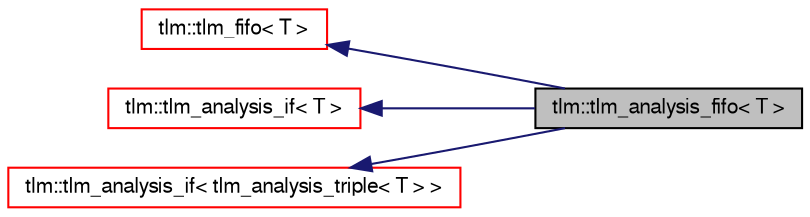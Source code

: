 digraph G
{
  edge [fontname="FreeSans",fontsize="10",labelfontname="FreeSans",labelfontsize="10"];
  node [fontname="FreeSans",fontsize="10",shape=record];
  rankdir=LR;
  Node1 [label="tlm::tlm_analysis_fifo\< T \>",height=0.2,width=0.4,color="black", fillcolor="grey75", style="filled" fontcolor="black"];
  Node2 -> Node1 [dir=back,color="midnightblue",fontsize="10",style="solid",fontname="FreeSans"];
  Node2 [label="tlm::tlm_fifo\< T \>",height=0.2,width=0.4,color="red", fillcolor="white", style="filled",URL="$a00081.html"];
  Node3 -> Node1 [dir=back,color="midnightblue",fontsize="10",style="solid",fontname="FreeSans"];
  Node3 [label="tlm::tlm_analysis_if\< T \>",height=0.2,width=0.4,color="red", fillcolor="white", style="filled",URL="$a00052.html"];
  Node4 -> Node1 [dir=back,color="midnightblue",fontsize="10",style="solid",fontname="FreeSans"];
  Node4 [label="tlm::tlm_analysis_if\< tlm_analysis_triple\< T \> \>",height=0.2,width=0.4,color="red", fillcolor="white", style="filled",URL="$a00052.html"];
}

